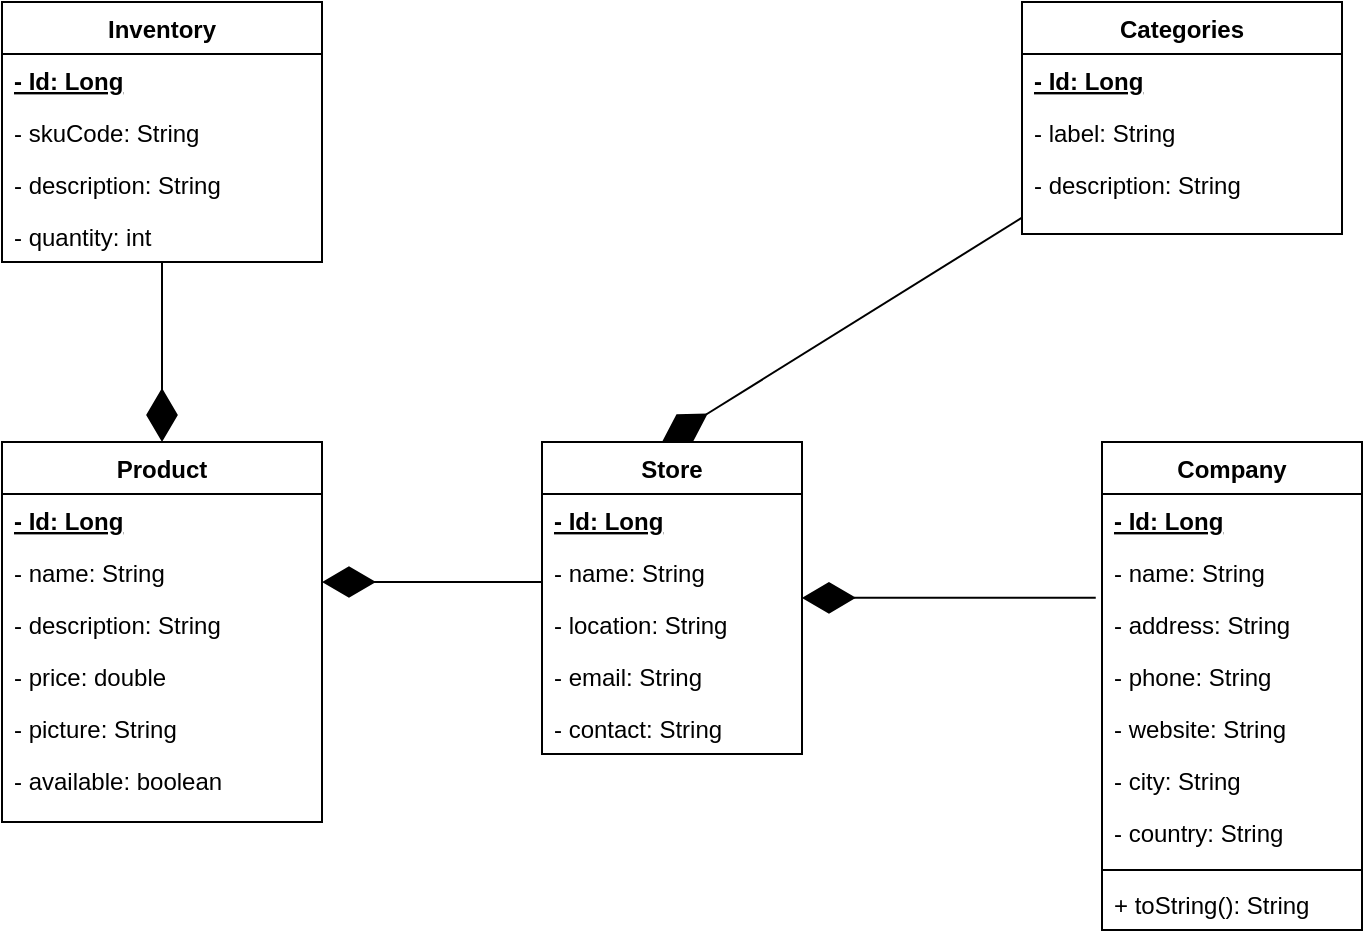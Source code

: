 <mxfile version="24.7.6">
  <diagram id="C5RBs43oDa-KdzZeNtuy" name="Page-1">
    <mxGraphModel dx="1066" dy="462" grid="1" gridSize="10" guides="1" tooltips="1" connect="1" arrows="1" fold="1" page="1" pageScale="1" pageWidth="827" pageHeight="1169" math="0" shadow="0">
      <root>
        <mxCell id="WIyWlLk6GJQsqaUBKTNV-0" />
        <mxCell id="WIyWlLk6GJQsqaUBKTNV-1" parent="WIyWlLk6GJQsqaUBKTNV-0" />
        <mxCell id="8C8qOVU61Nwh0Xje0ww0-0" value="Company" style="swimlane;fontStyle=1;align=center;verticalAlign=top;childLayout=stackLayout;horizontal=1;startSize=26;horizontalStack=0;resizeParent=1;resizeLast=0;collapsible=1;marginBottom=0;rounded=0;shadow=0;strokeWidth=1;" parent="WIyWlLk6GJQsqaUBKTNV-1" vertex="1">
          <mxGeometry x="660" y="230" width="130" height="244" as="geometry">
            <mxRectangle x="550" y="140" width="160" height="26" as="alternateBounds" />
          </mxGeometry>
        </mxCell>
        <mxCell id="8C8qOVU61Nwh0Xje0ww0-1" value="- Id: Long" style="text;align=left;verticalAlign=top;spacingLeft=4;spacingRight=4;overflow=hidden;rotatable=0;points=[[0,0.5],[1,0.5]];portConstraint=eastwest;fontStyle=5" parent="8C8qOVU61Nwh0Xje0ww0-0" vertex="1">
          <mxGeometry y="26" width="130" height="26" as="geometry" />
        </mxCell>
        <mxCell id="8C8qOVU61Nwh0Xje0ww0-2" value="- name: String" style="text;align=left;verticalAlign=top;spacingLeft=4;spacingRight=4;overflow=hidden;rotatable=0;points=[[0,0.5],[1,0.5]];portConstraint=eastwest;rounded=0;shadow=0;html=0;" parent="8C8qOVU61Nwh0Xje0ww0-0" vertex="1">
          <mxGeometry y="52" width="130" height="26" as="geometry" />
        </mxCell>
        <mxCell id="8C8qOVU61Nwh0Xje0ww0-3" value="- address: String" style="text;align=left;verticalAlign=top;spacingLeft=4;spacingRight=4;overflow=hidden;rotatable=0;points=[[0,0.5],[1,0.5]];portConstraint=eastwest;rounded=0;shadow=0;html=0;" parent="8C8qOVU61Nwh0Xje0ww0-0" vertex="1">
          <mxGeometry y="78" width="130" height="26" as="geometry" />
        </mxCell>
        <mxCell id="8C8qOVU61Nwh0Xje0ww0-4" value="- phone: String" style="text;align=left;verticalAlign=top;spacingLeft=4;spacingRight=4;overflow=hidden;rotatable=0;points=[[0,0.5],[1,0.5]];portConstraint=eastwest;rounded=0;shadow=0;html=0;" parent="8C8qOVU61Nwh0Xje0ww0-0" vertex="1">
          <mxGeometry y="104" width="130" height="26" as="geometry" />
        </mxCell>
        <mxCell id="8C8qOVU61Nwh0Xje0ww0-5" value="- website: String" style="text;align=left;verticalAlign=top;spacingLeft=4;spacingRight=4;overflow=hidden;rotatable=0;points=[[0,0.5],[1,0.5]];portConstraint=eastwest;rounded=0;shadow=0;html=0;" parent="8C8qOVU61Nwh0Xje0ww0-0" vertex="1">
          <mxGeometry y="130" width="130" height="26" as="geometry" />
        </mxCell>
        <mxCell id="8C8qOVU61Nwh0Xje0ww0-6" value="- city: String" style="text;align=left;verticalAlign=top;spacingLeft=4;spacingRight=4;overflow=hidden;rotatable=0;points=[[0,0.5],[1,0.5]];portConstraint=eastwest;rounded=0;shadow=0;html=0;" parent="8C8qOVU61Nwh0Xje0ww0-0" vertex="1">
          <mxGeometry y="156" width="130" height="26" as="geometry" />
        </mxCell>
        <mxCell id="8C8qOVU61Nwh0Xje0ww0-7" value="- country: String" style="text;align=left;verticalAlign=top;spacingLeft=4;spacingRight=4;overflow=hidden;rotatable=0;points=[[0,0.5],[1,0.5]];portConstraint=eastwest;" parent="8C8qOVU61Nwh0Xje0ww0-0" vertex="1">
          <mxGeometry y="182" width="130" height="28" as="geometry" />
        </mxCell>
        <mxCell id="8C8qOVU61Nwh0Xje0ww0-8" value="" style="line;strokeWidth=1;fillColor=none;align=left;verticalAlign=middle;spacingTop=-1;spacingLeft=3;spacingRight=3;rotatable=0;labelPosition=right;points=[];portConstraint=eastwest;strokeColor=inherit;" parent="8C8qOVU61Nwh0Xje0ww0-0" vertex="1">
          <mxGeometry y="210" width="130" height="8" as="geometry" />
        </mxCell>
        <mxCell id="8C8qOVU61Nwh0Xje0ww0-9" value="+ toString(): String" style="text;align=left;verticalAlign=top;spacingLeft=4;spacingRight=4;overflow=hidden;rotatable=0;points=[[0,0.5],[1,0.5]];portConstraint=eastwest;rounded=0;shadow=0;html=0;" parent="8C8qOVU61Nwh0Xje0ww0-0" vertex="1">
          <mxGeometry y="218" width="130" height="22" as="geometry" />
        </mxCell>
        <mxCell id="8C8qOVU61Nwh0Xje0ww0-10" value="Store" style="swimlane;fontStyle=1;align=center;verticalAlign=top;childLayout=stackLayout;horizontal=1;startSize=26;horizontalStack=0;resizeParent=1;resizeLast=0;collapsible=1;marginBottom=0;rounded=0;shadow=0;strokeWidth=1;" parent="WIyWlLk6GJQsqaUBKTNV-1" vertex="1">
          <mxGeometry x="380" y="230" width="130" height="156" as="geometry">
            <mxRectangle x="550" y="140" width="160" height="26" as="alternateBounds" />
          </mxGeometry>
        </mxCell>
        <mxCell id="8C8qOVU61Nwh0Xje0ww0-11" value="- Id: Long" style="text;align=left;verticalAlign=top;spacingLeft=4;spacingRight=4;overflow=hidden;rotatable=0;points=[[0,0.5],[1,0.5]];portConstraint=eastwest;fontStyle=5" parent="8C8qOVU61Nwh0Xje0ww0-10" vertex="1">
          <mxGeometry y="26" width="130" height="26" as="geometry" />
        </mxCell>
        <mxCell id="8C8qOVU61Nwh0Xje0ww0-12" value="- name: String" style="text;align=left;verticalAlign=top;spacingLeft=4;spacingRight=4;overflow=hidden;rotatable=0;points=[[0,0.5],[1,0.5]];portConstraint=eastwest;rounded=0;shadow=0;html=0;" parent="8C8qOVU61Nwh0Xje0ww0-10" vertex="1">
          <mxGeometry y="52" width="130" height="26" as="geometry" />
        </mxCell>
        <mxCell id="8C8qOVU61Nwh0Xje0ww0-13" value="- location: String" style="text;align=left;verticalAlign=top;spacingLeft=4;spacingRight=4;overflow=hidden;rotatable=0;points=[[0,0.5],[1,0.5]];portConstraint=eastwest;rounded=0;shadow=0;html=0;" parent="8C8qOVU61Nwh0Xje0ww0-10" vertex="1">
          <mxGeometry y="78" width="130" height="26" as="geometry" />
        </mxCell>
        <mxCell id="8C8qOVU61Nwh0Xje0ww0-25" value="- email: String" style="text;align=left;verticalAlign=top;spacingLeft=4;spacingRight=4;overflow=hidden;rotatable=0;points=[[0,0.5],[1,0.5]];portConstraint=eastwest;rounded=0;shadow=0;html=0;" parent="8C8qOVU61Nwh0Xje0ww0-10" vertex="1">
          <mxGeometry y="104" width="130" height="26" as="geometry" />
        </mxCell>
        <mxCell id="8C8qOVU61Nwh0Xje0ww0-14" value="- contact: String" style="text;align=left;verticalAlign=top;spacingLeft=4;spacingRight=4;overflow=hidden;rotatable=0;points=[[0,0.5],[1,0.5]];portConstraint=eastwest;rounded=0;shadow=0;html=0;" parent="8C8qOVU61Nwh0Xje0ww0-10" vertex="1">
          <mxGeometry y="130" width="130" height="26" as="geometry" />
        </mxCell>
        <mxCell id="8C8qOVU61Nwh0Xje0ww0-24" value="" style="endArrow=diamondThin;endFill=1;endSize=24;html=1;rounded=0;exitX=-0.024;exitY=0.994;exitDx=0;exitDy=0;exitPerimeter=0;" parent="WIyWlLk6GJQsqaUBKTNV-1" source="8C8qOVU61Nwh0Xje0ww0-2" target="8C8qOVU61Nwh0Xje0ww0-10" edge="1">
          <mxGeometry width="160" relative="1" as="geometry">
            <mxPoint x="340" y="320" as="sourcePoint" />
            <mxPoint x="500" y="320" as="targetPoint" />
          </mxGeometry>
        </mxCell>
        <mxCell id="8C8qOVU61Nwh0Xje0ww0-26" value="Product" style="swimlane;fontStyle=1;align=center;verticalAlign=top;childLayout=stackLayout;horizontal=1;startSize=26;horizontalStack=0;resizeParent=1;resizeLast=0;collapsible=1;marginBottom=0;rounded=0;shadow=0;strokeWidth=1;" parent="WIyWlLk6GJQsqaUBKTNV-1" vertex="1">
          <mxGeometry x="110" y="230" width="160" height="190" as="geometry">
            <mxRectangle x="550" y="140" width="160" height="26" as="alternateBounds" />
          </mxGeometry>
        </mxCell>
        <mxCell id="8C8qOVU61Nwh0Xje0ww0-27" value="- Id: Long" style="text;align=left;verticalAlign=top;spacingLeft=4;spacingRight=4;overflow=hidden;rotatable=0;points=[[0,0.5],[1,0.5]];portConstraint=eastwest;fontStyle=5" parent="8C8qOVU61Nwh0Xje0ww0-26" vertex="1">
          <mxGeometry y="26" width="160" height="26" as="geometry" />
        </mxCell>
        <mxCell id="8C8qOVU61Nwh0Xje0ww0-28" value="- name: String" style="text;align=left;verticalAlign=top;spacingLeft=4;spacingRight=4;overflow=hidden;rotatable=0;points=[[0,0.5],[1,0.5]];portConstraint=eastwest;rounded=0;shadow=0;html=0;" parent="8C8qOVU61Nwh0Xje0ww0-26" vertex="1">
          <mxGeometry y="52" width="160" height="26" as="geometry" />
        </mxCell>
        <mxCell id="8C8qOVU61Nwh0Xje0ww0-29" value="- description: String" style="text;align=left;verticalAlign=top;spacingLeft=4;spacingRight=4;overflow=hidden;rotatable=0;points=[[0,0.5],[1,0.5]];portConstraint=eastwest;rounded=0;shadow=0;html=0;" parent="8C8qOVU61Nwh0Xje0ww0-26" vertex="1">
          <mxGeometry y="78" width="160" height="26" as="geometry" />
        </mxCell>
        <mxCell id="8C8qOVU61Nwh0Xje0ww0-30" value="- price: double" style="text;align=left;verticalAlign=top;spacingLeft=4;spacingRight=4;overflow=hidden;rotatable=0;points=[[0,0.5],[1,0.5]];portConstraint=eastwest;rounded=0;shadow=0;html=0;" parent="8C8qOVU61Nwh0Xje0ww0-26" vertex="1">
          <mxGeometry y="104" width="160" height="26" as="geometry" />
        </mxCell>
        <mxCell id="8C8qOVU61Nwh0Xje0ww0-31" value="- picture: String" style="text;align=left;verticalAlign=top;spacingLeft=4;spacingRight=4;overflow=hidden;rotatable=0;points=[[0,0.5],[1,0.5]];portConstraint=eastwest;rounded=0;shadow=0;html=0;" parent="8C8qOVU61Nwh0Xje0ww0-26" vertex="1">
          <mxGeometry y="130" width="160" height="26" as="geometry" />
        </mxCell>
        <mxCell id="8C8qOVU61Nwh0Xje0ww0-32" value="- available: boolean" style="text;align=left;verticalAlign=top;spacingLeft=4;spacingRight=4;overflow=hidden;rotatable=0;points=[[0,0.5],[1,0.5]];portConstraint=eastwest;rounded=0;shadow=0;html=0;" parent="8C8qOVU61Nwh0Xje0ww0-26" vertex="1">
          <mxGeometry y="156" width="160" height="34" as="geometry" />
        </mxCell>
        <mxCell id="8C8qOVU61Nwh0Xje0ww0-33" value="" style="endArrow=diamondThin;endFill=1;endSize=24;html=1;rounded=0;exitX=-0.024;exitY=0.994;exitDx=0;exitDy=0;exitPerimeter=0;" parent="WIyWlLk6GJQsqaUBKTNV-1" edge="1">
          <mxGeometry width="160" relative="1" as="geometry">
            <mxPoint x="380" y="300" as="sourcePoint" />
            <mxPoint x="270" y="300" as="targetPoint" />
          </mxGeometry>
        </mxCell>
        <mxCell id="xkGYJEBx0DnMdOZXkCj4-0" value="Inventory" style="swimlane;fontStyle=1;align=center;verticalAlign=top;childLayout=stackLayout;horizontal=1;startSize=26;horizontalStack=0;resizeParent=1;resizeLast=0;collapsible=1;marginBottom=0;rounded=0;shadow=0;strokeWidth=1;" parent="WIyWlLk6GJQsqaUBKTNV-1" vertex="1">
          <mxGeometry x="110" y="10" width="160" height="130" as="geometry">
            <mxRectangle x="550" y="140" width="160" height="26" as="alternateBounds" />
          </mxGeometry>
        </mxCell>
        <mxCell id="xkGYJEBx0DnMdOZXkCj4-1" value="- Id: Long" style="text;align=left;verticalAlign=top;spacingLeft=4;spacingRight=4;overflow=hidden;rotatable=0;points=[[0,0.5],[1,0.5]];portConstraint=eastwest;fontStyle=5" parent="xkGYJEBx0DnMdOZXkCj4-0" vertex="1">
          <mxGeometry y="26" width="160" height="26" as="geometry" />
        </mxCell>
        <mxCell id="xkGYJEBx0DnMdOZXkCj4-2" value="- skuCode: String" style="text;align=left;verticalAlign=top;spacingLeft=4;spacingRight=4;overflow=hidden;rotatable=0;points=[[0,0.5],[1,0.5]];portConstraint=eastwest;rounded=0;shadow=0;html=0;" parent="xkGYJEBx0DnMdOZXkCj4-0" vertex="1">
          <mxGeometry y="52" width="160" height="26" as="geometry" />
        </mxCell>
        <mxCell id="xkGYJEBx0DnMdOZXkCj4-3" value="- description: String" style="text;align=left;verticalAlign=top;spacingLeft=4;spacingRight=4;overflow=hidden;rotatable=0;points=[[0,0.5],[1,0.5]];portConstraint=eastwest;rounded=0;shadow=0;html=0;" parent="xkGYJEBx0DnMdOZXkCj4-0" vertex="1">
          <mxGeometry y="78" width="160" height="26" as="geometry" />
        </mxCell>
        <mxCell id="xkGYJEBx0DnMdOZXkCj4-4" value="- quantity: int" style="text;align=left;verticalAlign=top;spacingLeft=4;spacingRight=4;overflow=hidden;rotatable=0;points=[[0,0.5],[1,0.5]];portConstraint=eastwest;rounded=0;shadow=0;html=0;" parent="xkGYJEBx0DnMdOZXkCj4-0" vertex="1">
          <mxGeometry y="104" width="160" height="26" as="geometry" />
        </mxCell>
        <mxCell id="xkGYJEBx0DnMdOZXkCj4-5" value="" style="endArrow=diamondThin;endFill=1;endSize=24;html=1;rounded=0;" parent="WIyWlLk6GJQsqaUBKTNV-1" source="xkGYJEBx0DnMdOZXkCj4-0" target="8C8qOVU61Nwh0Xje0ww0-26" edge="1">
          <mxGeometry width="160" relative="1" as="geometry">
            <mxPoint x="320" y="180" as="sourcePoint" />
            <mxPoint x="210" y="180" as="targetPoint" />
          </mxGeometry>
        </mxCell>
        <mxCell id="xkGYJEBx0DnMdOZXkCj4-6" value="Categories&#xa;" style="swimlane;fontStyle=1;align=center;verticalAlign=top;childLayout=stackLayout;horizontal=1;startSize=26;horizontalStack=0;resizeParent=1;resizeLast=0;collapsible=1;marginBottom=0;rounded=0;shadow=0;strokeWidth=1;" parent="WIyWlLk6GJQsqaUBKTNV-1" vertex="1">
          <mxGeometry x="620" y="10" width="160" height="116" as="geometry">
            <mxRectangle x="550" y="140" width="160" height="26" as="alternateBounds" />
          </mxGeometry>
        </mxCell>
        <mxCell id="xkGYJEBx0DnMdOZXkCj4-7" value="- Id: Long" style="text;align=left;verticalAlign=top;spacingLeft=4;spacingRight=4;overflow=hidden;rotatable=0;points=[[0,0.5],[1,0.5]];portConstraint=eastwest;fontStyle=5" parent="xkGYJEBx0DnMdOZXkCj4-6" vertex="1">
          <mxGeometry y="26" width="160" height="26" as="geometry" />
        </mxCell>
        <mxCell id="xkGYJEBx0DnMdOZXkCj4-8" value="- label: String" style="text;align=left;verticalAlign=top;spacingLeft=4;spacingRight=4;overflow=hidden;rotatable=0;points=[[0,0.5],[1,0.5]];portConstraint=eastwest;rounded=0;shadow=0;html=0;" parent="xkGYJEBx0DnMdOZXkCj4-6" vertex="1">
          <mxGeometry y="52" width="160" height="26" as="geometry" />
        </mxCell>
        <mxCell id="xkGYJEBx0DnMdOZXkCj4-9" value="- description: String" style="text;align=left;verticalAlign=top;spacingLeft=4;spacingRight=4;overflow=hidden;rotatable=0;points=[[0,0.5],[1,0.5]];portConstraint=eastwest;rounded=0;shadow=0;html=0;" parent="xkGYJEBx0DnMdOZXkCj4-6" vertex="1">
          <mxGeometry y="78" width="160" height="26" as="geometry" />
        </mxCell>
        <mxCell id="3IVSkN0bKZiZotY45kra-0" value="" style="endArrow=diamondThin;endFill=1;endSize=24;html=1;rounded=0;" edge="1" parent="WIyWlLk6GJQsqaUBKTNV-1" source="xkGYJEBx0DnMdOZXkCj4-6">
          <mxGeometry width="160" relative="1" as="geometry">
            <mxPoint x="587" y="230" as="sourcePoint" />
            <mxPoint x="440" y="230" as="targetPoint" />
          </mxGeometry>
        </mxCell>
      </root>
    </mxGraphModel>
  </diagram>
</mxfile>
